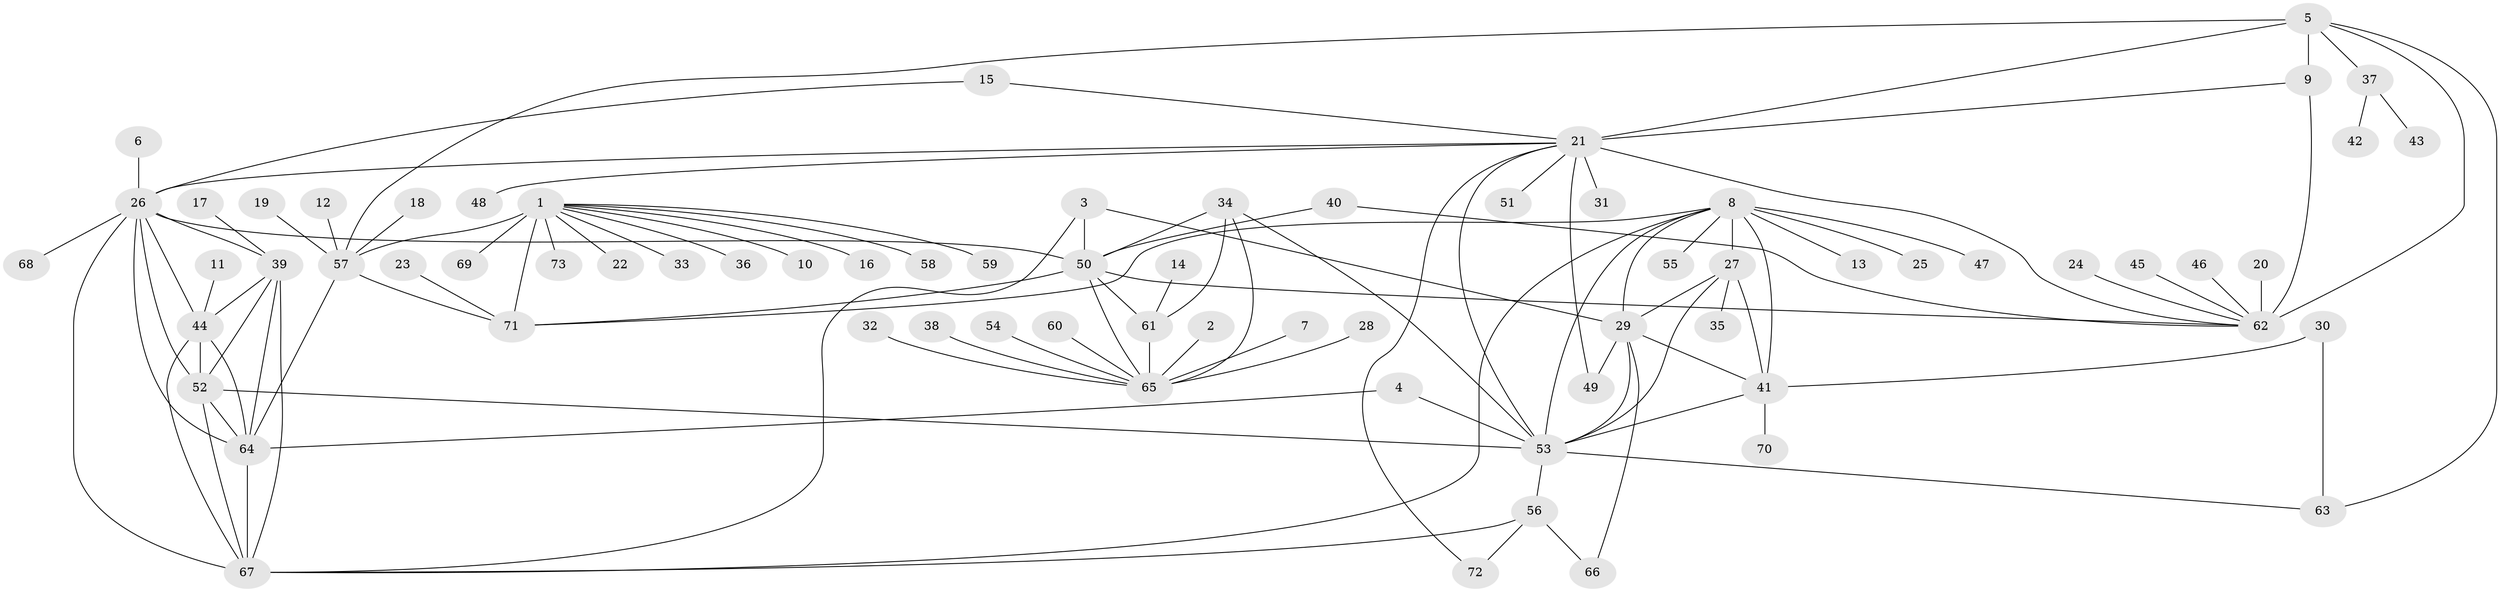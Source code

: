 // original degree distribution, {11: 0.03546099290780142, 7: 0.028368794326241134, 10: 0.03546099290780142, 8: 0.03546099290780142, 6: 0.04964539007092199, 16: 0.0070921985815602835, 9: 0.03546099290780142, 14: 0.0070921985815602835, 12: 0.0070921985815602835, 15: 0.0070921985815602835, 13: 0.0070921985815602835, 3: 0.02127659574468085, 1: 0.5815602836879432, 2: 0.1276595744680851, 4: 0.0070921985815602835, 5: 0.0070921985815602835}
// Generated by graph-tools (version 1.1) at 2025/02/03/09/25 03:02:41]
// undirected, 73 vertices, 113 edges
graph export_dot {
graph [start="1"]
  node [color=gray90,style=filled];
  1;
  2;
  3;
  4;
  5;
  6;
  7;
  8;
  9;
  10;
  11;
  12;
  13;
  14;
  15;
  16;
  17;
  18;
  19;
  20;
  21;
  22;
  23;
  24;
  25;
  26;
  27;
  28;
  29;
  30;
  31;
  32;
  33;
  34;
  35;
  36;
  37;
  38;
  39;
  40;
  41;
  42;
  43;
  44;
  45;
  46;
  47;
  48;
  49;
  50;
  51;
  52;
  53;
  54;
  55;
  56;
  57;
  58;
  59;
  60;
  61;
  62;
  63;
  64;
  65;
  66;
  67;
  68;
  69;
  70;
  71;
  72;
  73;
  1 -- 10 [weight=1.0];
  1 -- 16 [weight=1.0];
  1 -- 22 [weight=1.0];
  1 -- 33 [weight=1.0];
  1 -- 36 [weight=1.0];
  1 -- 57 [weight=8.0];
  1 -- 58 [weight=1.0];
  1 -- 59 [weight=1.0];
  1 -- 69 [weight=1.0];
  1 -- 71 [weight=4.0];
  1 -- 73 [weight=1.0];
  2 -- 65 [weight=1.0];
  3 -- 29 [weight=1.0];
  3 -- 50 [weight=1.0];
  3 -- 67 [weight=1.0];
  4 -- 53 [weight=1.0];
  4 -- 64 [weight=1.0];
  5 -- 9 [weight=3.0];
  5 -- 21 [weight=1.0];
  5 -- 37 [weight=1.0];
  5 -- 57 [weight=1.0];
  5 -- 62 [weight=2.0];
  5 -- 63 [weight=1.0];
  6 -- 26 [weight=1.0];
  7 -- 65 [weight=1.0];
  8 -- 13 [weight=1.0];
  8 -- 25 [weight=1.0];
  8 -- 27 [weight=4.0];
  8 -- 29 [weight=2.0];
  8 -- 41 [weight=2.0];
  8 -- 47 [weight=1.0];
  8 -- 53 [weight=2.0];
  8 -- 55 [weight=1.0];
  8 -- 67 [weight=1.0];
  8 -- 71 [weight=1.0];
  9 -- 21 [weight=3.0];
  9 -- 62 [weight=6.0];
  11 -- 44 [weight=1.0];
  12 -- 57 [weight=1.0];
  14 -- 61 [weight=1.0];
  15 -- 21 [weight=1.0];
  15 -- 26 [weight=1.0];
  17 -- 39 [weight=1.0];
  18 -- 57 [weight=1.0];
  19 -- 57 [weight=1.0];
  20 -- 62 [weight=1.0];
  21 -- 26 [weight=1.0];
  21 -- 31 [weight=1.0];
  21 -- 48 [weight=1.0];
  21 -- 49 [weight=1.0];
  21 -- 51 [weight=1.0];
  21 -- 53 [weight=1.0];
  21 -- 62 [weight=2.0];
  21 -- 72 [weight=1.0];
  23 -- 71 [weight=1.0];
  24 -- 62 [weight=1.0];
  26 -- 39 [weight=1.0];
  26 -- 44 [weight=1.0];
  26 -- 50 [weight=1.0];
  26 -- 52 [weight=2.0];
  26 -- 64 [weight=1.0];
  26 -- 67 [weight=1.0];
  26 -- 68 [weight=1.0];
  27 -- 29 [weight=2.0];
  27 -- 35 [weight=1.0];
  27 -- 41 [weight=2.0];
  27 -- 53 [weight=2.0];
  28 -- 65 [weight=1.0];
  29 -- 41 [weight=1.0];
  29 -- 49 [weight=1.0];
  29 -- 53 [weight=1.0];
  29 -- 66 [weight=1.0];
  30 -- 41 [weight=1.0];
  30 -- 63 [weight=1.0];
  32 -- 65 [weight=1.0];
  34 -- 50 [weight=6.0];
  34 -- 53 [weight=1.0];
  34 -- 61 [weight=3.0];
  34 -- 65 [weight=3.0];
  37 -- 42 [weight=1.0];
  37 -- 43 [weight=1.0];
  38 -- 65 [weight=1.0];
  39 -- 44 [weight=1.0];
  39 -- 52 [weight=2.0];
  39 -- 64 [weight=1.0];
  39 -- 67 [weight=1.0];
  40 -- 50 [weight=1.0];
  40 -- 62 [weight=1.0];
  41 -- 53 [weight=1.0];
  41 -- 70 [weight=1.0];
  44 -- 52 [weight=2.0];
  44 -- 64 [weight=1.0];
  44 -- 67 [weight=1.0];
  45 -- 62 [weight=1.0];
  46 -- 62 [weight=1.0];
  50 -- 61 [weight=2.0];
  50 -- 62 [weight=1.0];
  50 -- 65 [weight=2.0];
  50 -- 71 [weight=1.0];
  52 -- 53 [weight=1.0];
  52 -- 64 [weight=2.0];
  52 -- 67 [weight=2.0];
  53 -- 56 [weight=1.0];
  53 -- 63 [weight=1.0];
  54 -- 65 [weight=1.0];
  56 -- 66 [weight=1.0];
  56 -- 67 [weight=1.0];
  56 -- 72 [weight=1.0];
  57 -- 64 [weight=1.0];
  57 -- 71 [weight=2.0];
  60 -- 65 [weight=1.0];
  61 -- 65 [weight=1.0];
  64 -- 67 [weight=1.0];
}
